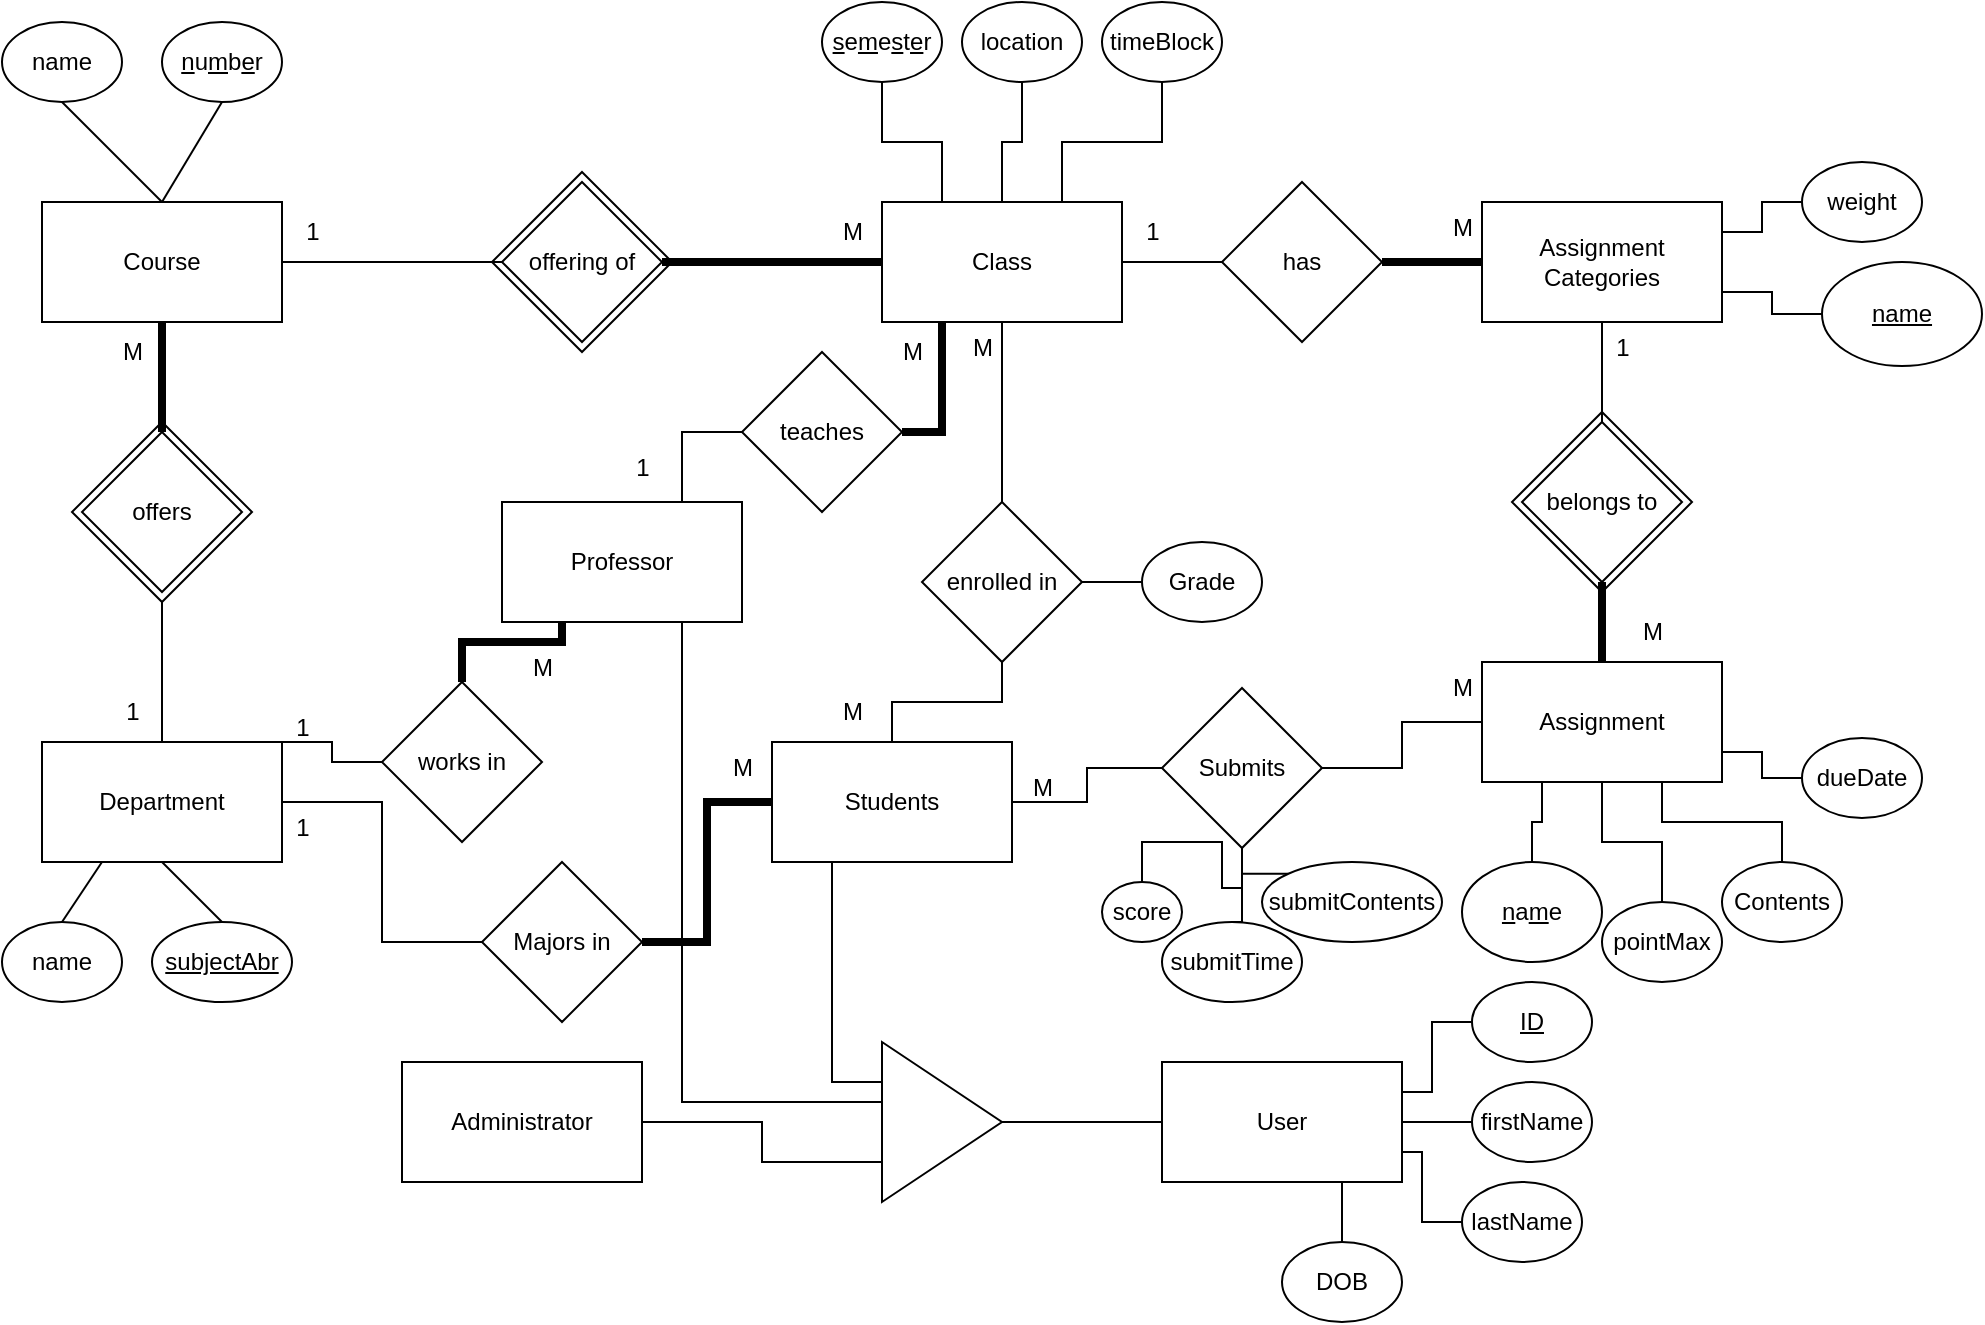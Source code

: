<mxfile version="21.3.7" type="github">
  <diagram name="Page-1" id="xRLUyUIMnr9OEgLrwgXi">
    <mxGraphModel dx="1363" dy="917" grid="1" gridSize="10" guides="1" tooltips="1" connect="1" arrows="1" fold="1" page="1" pageScale="1" pageWidth="1100" pageHeight="850" math="0" shadow="0">
      <root>
        <mxCell id="0" />
        <mxCell id="1" parent="0" />
        <mxCell id="y1rRgEqODbrE1-zOls_D-131" value="" style="rhombus;whiteSpace=wrap;html=1;" vertex="1" parent="1">
          <mxGeometry x="845" y="295" width="90" height="90" as="geometry" />
        </mxCell>
        <mxCell id="y1rRgEqODbrE1-zOls_D-21" value="" style="rhombus;whiteSpace=wrap;html=1;" vertex="1" parent="1">
          <mxGeometry x="335" y="175" width="90" height="90" as="geometry" />
        </mxCell>
        <mxCell id="y1rRgEqODbrE1-zOls_D-16" value="" style="rhombus;whiteSpace=wrap;html=1;" vertex="1" parent="1">
          <mxGeometry x="125" y="300" width="90" height="90" as="geometry" />
        </mxCell>
        <mxCell id="y1rRgEqODbrE1-zOls_D-40" style="edgeStyle=orthogonalEdgeStyle;rounded=0;orthogonalLoop=1;jettySize=auto;html=1;exitX=1;exitY=0;exitDx=0;exitDy=0;entryX=0;entryY=0.5;entryDx=0;entryDy=0;endArrow=none;endFill=0;" edge="1" parent="1" source="y1rRgEqODbrE1-zOls_D-1" target="y1rRgEqODbrE1-zOls_D-39">
          <mxGeometry relative="1" as="geometry">
            <Array as="points">
              <mxPoint x="255" y="460" />
              <mxPoint x="255" y="470" />
            </Array>
          </mxGeometry>
        </mxCell>
        <mxCell id="y1rRgEqODbrE1-zOls_D-1" value="&lt;div&gt;Department&lt;/div&gt;" style="rounded=0;whiteSpace=wrap;html=1;" vertex="1" parent="1">
          <mxGeometry x="110" y="460" width="120" height="60" as="geometry" />
        </mxCell>
        <mxCell id="y1rRgEqODbrE1-zOls_D-2" value="name" style="ellipse;whiteSpace=wrap;html=1;" vertex="1" parent="1">
          <mxGeometry x="90" y="550" width="60" height="40" as="geometry" />
        </mxCell>
        <mxCell id="y1rRgEqODbrE1-zOls_D-3" value="&lt;u&gt;subjectAbr&lt;/u&gt;" style="ellipse;whiteSpace=wrap;html=1;" vertex="1" parent="1">
          <mxGeometry x="165" y="550" width="70" height="40" as="geometry" />
        </mxCell>
        <mxCell id="y1rRgEqODbrE1-zOls_D-4" value="" style="endArrow=none;html=1;rounded=0;entryX=0.25;entryY=1;entryDx=0;entryDy=0;exitX=0.5;exitY=0;exitDx=0;exitDy=0;" edge="1" parent="1" source="y1rRgEqODbrE1-zOls_D-2" target="y1rRgEqODbrE1-zOls_D-1">
          <mxGeometry width="50" height="50" relative="1" as="geometry">
            <mxPoint x="35" y="560" as="sourcePoint" />
            <mxPoint x="85" y="510" as="targetPoint" />
          </mxGeometry>
        </mxCell>
        <mxCell id="y1rRgEqODbrE1-zOls_D-5" value="" style="endArrow=none;html=1;rounded=0;exitX=0.5;exitY=0;exitDx=0;exitDy=0;entryX=0.5;entryY=1;entryDx=0;entryDy=0;" edge="1" parent="1" source="y1rRgEqODbrE1-zOls_D-3" target="y1rRgEqODbrE1-zOls_D-1">
          <mxGeometry width="50" height="50" relative="1" as="geometry">
            <mxPoint x="235" y="570" as="sourcePoint" />
            <mxPoint x="285" y="520" as="targetPoint" />
          </mxGeometry>
        </mxCell>
        <mxCell id="y1rRgEqODbrE1-zOls_D-19" style="edgeStyle=orthogonalEdgeStyle;rounded=0;orthogonalLoop=1;jettySize=auto;html=1;exitX=1;exitY=0.5;exitDx=0;exitDy=0;entryX=0;entryY=0.5;entryDx=0;entryDy=0;endArrow=none;endFill=0;" edge="1" parent="1" source="y1rRgEqODbrE1-zOls_D-6" target="y1rRgEqODbrE1-zOls_D-18">
          <mxGeometry relative="1" as="geometry" />
        </mxCell>
        <mxCell id="y1rRgEqODbrE1-zOls_D-6" value="Course" style="rounded=0;whiteSpace=wrap;html=1;" vertex="1" parent="1">
          <mxGeometry x="110" y="190" width="120" height="60" as="geometry" />
        </mxCell>
        <mxCell id="y1rRgEqODbrE1-zOls_D-7" value="name" style="ellipse;whiteSpace=wrap;html=1;" vertex="1" parent="1">
          <mxGeometry x="90" y="100" width="60" height="40" as="geometry" />
        </mxCell>
        <mxCell id="y1rRgEqODbrE1-zOls_D-8" value="&lt;u&gt;n&lt;/u&gt;u&lt;u&gt;m&lt;/u&gt;b&lt;u&gt;e&lt;/u&gt;r" style="ellipse;whiteSpace=wrap;html=1;" vertex="1" parent="1">
          <mxGeometry x="170" y="100" width="60" height="40" as="geometry" />
        </mxCell>
        <mxCell id="y1rRgEqODbrE1-zOls_D-9" value="" style="endArrow=none;html=1;rounded=0;entryX=0.5;entryY=1;entryDx=0;entryDy=0;exitX=0.5;exitY=0;exitDx=0;exitDy=0;" edge="1" parent="1" source="y1rRgEqODbrE1-zOls_D-6" target="y1rRgEqODbrE1-zOls_D-7">
          <mxGeometry width="50" height="50" relative="1" as="geometry">
            <mxPoint x="40" y="220" as="sourcePoint" />
            <mxPoint x="90" y="170" as="targetPoint" />
          </mxGeometry>
        </mxCell>
        <mxCell id="y1rRgEqODbrE1-zOls_D-10" value="" style="endArrow=none;html=1;rounded=0;entryX=0.5;entryY=1;entryDx=0;entryDy=0;exitX=0.5;exitY=0;exitDx=0;exitDy=0;" edge="1" parent="1" source="y1rRgEqODbrE1-zOls_D-6" target="y1rRgEqODbrE1-zOls_D-8">
          <mxGeometry width="50" height="50" relative="1" as="geometry">
            <mxPoint x="310" y="340" as="sourcePoint" />
            <mxPoint x="360" y="290" as="targetPoint" />
          </mxGeometry>
        </mxCell>
        <mxCell id="y1rRgEqODbrE1-zOls_D-11" value="offers" style="rhombus;whiteSpace=wrap;html=1;" vertex="1" parent="1">
          <mxGeometry x="130" y="305" width="80" height="80" as="geometry" />
        </mxCell>
        <mxCell id="y1rRgEqODbrE1-zOls_D-12" value="" style="endArrow=none;html=1;rounded=0;exitX=0.5;exitY=0;exitDx=0;exitDy=0;entryX=0.5;entryY=1;entryDx=0;entryDy=0;" edge="1" parent="1" source="y1rRgEqODbrE1-zOls_D-1" target="y1rRgEqODbrE1-zOls_D-16">
          <mxGeometry width="50" height="50" relative="1" as="geometry">
            <mxPoint x="175" y="480" as="sourcePoint" />
            <mxPoint x="170" y="430" as="targetPoint" />
          </mxGeometry>
        </mxCell>
        <mxCell id="y1rRgEqODbrE1-zOls_D-13" value="" style="endArrow=none;html=1;rounded=0;entryX=0.5;entryY=1;entryDx=0;entryDy=0;exitX=0.5;exitY=0;exitDx=0;exitDy=0;strokeWidth=4;" edge="1" parent="1" source="y1rRgEqODbrE1-zOls_D-11" target="y1rRgEqODbrE1-zOls_D-6">
          <mxGeometry width="50" height="50" relative="1" as="geometry">
            <mxPoint x="285" y="290" as="sourcePoint" />
            <mxPoint x="225" y="380" as="targetPoint" />
          </mxGeometry>
        </mxCell>
        <mxCell id="y1rRgEqODbrE1-zOls_D-14" value="M" style="text;html=1;align=center;verticalAlign=middle;resizable=0;points=[];autosize=1;strokeColor=none;fillColor=none;" vertex="1" parent="1">
          <mxGeometry x="140" y="250" width="30" height="30" as="geometry" />
        </mxCell>
        <mxCell id="y1rRgEqODbrE1-zOls_D-15" value="1" style="text;html=1;align=center;verticalAlign=middle;resizable=0;points=[];autosize=1;strokeColor=none;fillColor=none;" vertex="1" parent="1">
          <mxGeometry x="140" y="430" width="30" height="30" as="geometry" />
        </mxCell>
        <mxCell id="y1rRgEqODbrE1-zOls_D-55" style="edgeStyle=orthogonalEdgeStyle;rounded=0;orthogonalLoop=1;jettySize=auto;html=1;exitX=0.5;exitY=1;exitDx=0;exitDy=0;entryX=0.5;entryY=0;entryDx=0;entryDy=0;endArrow=none;endFill=0;" edge="1" parent="1" source="y1rRgEqODbrE1-zOls_D-17" target="y1rRgEqODbrE1-zOls_D-54">
          <mxGeometry relative="1" as="geometry" />
        </mxCell>
        <mxCell id="y1rRgEqODbrE1-zOls_D-17" value="Class" style="rounded=0;whiteSpace=wrap;html=1;" vertex="1" parent="1">
          <mxGeometry x="530" y="190" width="120" height="60" as="geometry" />
        </mxCell>
        <mxCell id="y1rRgEqODbrE1-zOls_D-20" style="edgeStyle=orthogonalEdgeStyle;rounded=0;orthogonalLoop=1;jettySize=auto;html=1;exitX=1;exitY=0.5;exitDx=0;exitDy=0;endArrow=none;endFill=0;entryX=0;entryY=0.5;entryDx=0;entryDy=0;strokeWidth=4;" edge="1" parent="1" source="y1rRgEqODbrE1-zOls_D-18" target="y1rRgEqODbrE1-zOls_D-17">
          <mxGeometry relative="1" as="geometry">
            <mxPoint x="495" y="218" as="targetPoint" />
          </mxGeometry>
        </mxCell>
        <mxCell id="y1rRgEqODbrE1-zOls_D-18" value="offering of" style="rhombus;whiteSpace=wrap;html=1;" vertex="1" parent="1">
          <mxGeometry x="340" y="180" width="80" height="80" as="geometry" />
        </mxCell>
        <mxCell id="y1rRgEqODbrE1-zOls_D-22" value="1" style="text;html=1;align=center;verticalAlign=middle;resizable=0;points=[];autosize=1;strokeColor=none;fillColor=none;" vertex="1" parent="1">
          <mxGeometry x="230" y="190" width="30" height="30" as="geometry" />
        </mxCell>
        <mxCell id="y1rRgEqODbrE1-zOls_D-23" value="M" style="text;html=1;align=center;verticalAlign=middle;resizable=0;points=[];autosize=1;strokeColor=none;fillColor=none;" vertex="1" parent="1">
          <mxGeometry x="500" y="190" width="30" height="30" as="geometry" />
        </mxCell>
        <mxCell id="y1rRgEqODbrE1-zOls_D-70" style="edgeStyle=orthogonalEdgeStyle;rounded=0;orthogonalLoop=1;jettySize=auto;html=1;exitX=0.5;exitY=1;exitDx=0;exitDy=0;entryX=0.25;entryY=0;entryDx=0;entryDy=0;endArrow=none;endFill=0;" edge="1" parent="1" source="y1rRgEqODbrE1-zOls_D-24" target="y1rRgEqODbrE1-zOls_D-17">
          <mxGeometry relative="1" as="geometry" />
        </mxCell>
        <mxCell id="y1rRgEqODbrE1-zOls_D-24" value="&lt;u&gt;s&lt;/u&gt;e&lt;u&gt;m&lt;/u&gt;e&lt;u&gt;s&lt;/u&gt;t&lt;u&gt;e&lt;/u&gt;r" style="ellipse;whiteSpace=wrap;html=1;" vertex="1" parent="1">
          <mxGeometry x="500" y="90" width="60" height="40" as="geometry" />
        </mxCell>
        <mxCell id="y1rRgEqODbrE1-zOls_D-72" style="edgeStyle=orthogonalEdgeStyle;rounded=0;orthogonalLoop=1;jettySize=auto;html=1;exitX=0.5;exitY=1;exitDx=0;exitDy=0;entryX=0.5;entryY=0;entryDx=0;entryDy=0;endArrow=none;endFill=0;" edge="1" parent="1" source="y1rRgEqODbrE1-zOls_D-25" target="y1rRgEqODbrE1-zOls_D-17">
          <mxGeometry relative="1" as="geometry" />
        </mxCell>
        <mxCell id="y1rRgEqODbrE1-zOls_D-25" value="location" style="ellipse;whiteSpace=wrap;html=1;" vertex="1" parent="1">
          <mxGeometry x="570" y="90" width="60" height="40" as="geometry" />
        </mxCell>
        <mxCell id="y1rRgEqODbrE1-zOls_D-74" style="edgeStyle=orthogonalEdgeStyle;rounded=0;orthogonalLoop=1;jettySize=auto;html=1;exitX=0.5;exitY=1;exitDx=0;exitDy=0;entryX=0.75;entryY=0;entryDx=0;entryDy=0;endArrow=none;endFill=0;" edge="1" parent="1" source="y1rRgEqODbrE1-zOls_D-26" target="y1rRgEqODbrE1-zOls_D-17">
          <mxGeometry relative="1" as="geometry" />
        </mxCell>
        <mxCell id="y1rRgEqODbrE1-zOls_D-26" value="timeBlock" style="ellipse;whiteSpace=wrap;html=1;" vertex="1" parent="1">
          <mxGeometry x="640" y="90" width="60" height="40" as="geometry" />
        </mxCell>
        <mxCell id="y1rRgEqODbrE1-zOls_D-47" style="edgeStyle=orthogonalEdgeStyle;rounded=0;orthogonalLoop=1;jettySize=auto;html=1;exitX=0.75;exitY=0;exitDx=0;exitDy=0;entryX=0;entryY=0.5;entryDx=0;entryDy=0;endArrow=none;endFill=0;" edge="1" parent="1" source="y1rRgEqODbrE1-zOls_D-37" target="y1rRgEqODbrE1-zOls_D-46">
          <mxGeometry relative="1" as="geometry" />
        </mxCell>
        <mxCell id="y1rRgEqODbrE1-zOls_D-37" value="Professor" style="rounded=0;whiteSpace=wrap;html=1;" vertex="1" parent="1">
          <mxGeometry x="340" y="340" width="120" height="60" as="geometry" />
        </mxCell>
        <mxCell id="y1rRgEqODbrE1-zOls_D-41" style="edgeStyle=orthogonalEdgeStyle;rounded=0;orthogonalLoop=1;jettySize=auto;html=1;exitX=0.5;exitY=0;exitDx=0;exitDy=0;entryX=0.25;entryY=1;entryDx=0;entryDy=0;endArrow=none;endFill=0;strokeWidth=4;" edge="1" parent="1" source="y1rRgEqODbrE1-zOls_D-39" target="y1rRgEqODbrE1-zOls_D-37">
          <mxGeometry relative="1" as="geometry" />
        </mxCell>
        <mxCell id="y1rRgEqODbrE1-zOls_D-39" value="works in" style="rhombus;whiteSpace=wrap;html=1;" vertex="1" parent="1">
          <mxGeometry x="280" y="430" width="80" height="80" as="geometry" />
        </mxCell>
        <mxCell id="y1rRgEqODbrE1-zOls_D-42" value="M" style="text;html=1;align=center;verticalAlign=middle;resizable=0;points=[];autosize=1;strokeColor=none;fillColor=none;" vertex="1" parent="1">
          <mxGeometry x="345" y="408" width="30" height="30" as="geometry" />
        </mxCell>
        <mxCell id="y1rRgEqODbrE1-zOls_D-43" value="1" style="text;html=1;align=center;verticalAlign=middle;resizable=0;points=[];autosize=1;strokeColor=none;fillColor=none;" vertex="1" parent="1">
          <mxGeometry x="225" y="438" width="30" height="30" as="geometry" />
        </mxCell>
        <mxCell id="y1rRgEqODbrE1-zOls_D-52" style="edgeStyle=orthogonalEdgeStyle;rounded=0;orthogonalLoop=1;jettySize=auto;html=1;exitX=1;exitY=0.5;exitDx=0;exitDy=0;entryX=0.25;entryY=1;entryDx=0;entryDy=0;endArrow=none;endFill=0;strokeWidth=4;" edge="1" parent="1" source="y1rRgEqODbrE1-zOls_D-46" target="y1rRgEqODbrE1-zOls_D-17">
          <mxGeometry relative="1" as="geometry" />
        </mxCell>
        <mxCell id="y1rRgEqODbrE1-zOls_D-46" value="teaches" style="rhombus;whiteSpace=wrap;html=1;" vertex="1" parent="1">
          <mxGeometry x="460" y="265" width="80" height="80" as="geometry" />
        </mxCell>
        <mxCell id="y1rRgEqODbrE1-zOls_D-49" value="1" style="text;html=1;align=center;verticalAlign=middle;resizable=0;points=[];autosize=1;strokeColor=none;fillColor=none;" vertex="1" parent="1">
          <mxGeometry x="395" y="308" width="30" height="30" as="geometry" />
        </mxCell>
        <mxCell id="y1rRgEqODbrE1-zOls_D-53" value="M" style="text;html=1;align=center;verticalAlign=middle;resizable=0;points=[];autosize=1;strokeColor=none;fillColor=none;" vertex="1" parent="1">
          <mxGeometry x="530" y="250" width="30" height="30" as="geometry" />
        </mxCell>
        <mxCell id="y1rRgEqODbrE1-zOls_D-57" style="edgeStyle=orthogonalEdgeStyle;rounded=0;orthogonalLoop=1;jettySize=auto;html=1;exitX=0.5;exitY=1;exitDx=0;exitDy=0;entryX=0.5;entryY=0;entryDx=0;entryDy=0;endArrow=none;endFill=0;" edge="1" parent="1" source="y1rRgEqODbrE1-zOls_D-54" target="y1rRgEqODbrE1-zOls_D-56">
          <mxGeometry relative="1" as="geometry" />
        </mxCell>
        <mxCell id="y1rRgEqODbrE1-zOls_D-54" value="enrolled in" style="rhombus;whiteSpace=wrap;html=1;" vertex="1" parent="1">
          <mxGeometry x="550" y="340" width="80" height="80" as="geometry" />
        </mxCell>
        <mxCell id="y1rRgEqODbrE1-zOls_D-104" style="edgeStyle=orthogonalEdgeStyle;rounded=0;orthogonalLoop=1;jettySize=auto;html=1;exitX=1;exitY=0.5;exitDx=0;exitDy=0;entryX=0;entryY=0.5;entryDx=0;entryDy=0;endArrow=none;endFill=0;" edge="1" parent="1" source="y1rRgEqODbrE1-zOls_D-56" target="y1rRgEqODbrE1-zOls_D-103">
          <mxGeometry relative="1" as="geometry" />
        </mxCell>
        <mxCell id="y1rRgEqODbrE1-zOls_D-56" value="&lt;div&gt;Students&lt;/div&gt;" style="rounded=0;whiteSpace=wrap;html=1;" vertex="1" parent="1">
          <mxGeometry x="475" y="460" width="120" height="60" as="geometry" />
        </mxCell>
        <mxCell id="y1rRgEqODbrE1-zOls_D-59" style="edgeStyle=orthogonalEdgeStyle;rounded=0;orthogonalLoop=1;jettySize=auto;html=1;exitX=0;exitY=0.5;exitDx=0;exitDy=0;entryX=1;entryY=0.5;entryDx=0;entryDy=0;endArrow=none;endFill=0;" edge="1" parent="1" source="y1rRgEqODbrE1-zOls_D-58" target="y1rRgEqODbrE1-zOls_D-54">
          <mxGeometry relative="1" as="geometry" />
        </mxCell>
        <mxCell id="y1rRgEqODbrE1-zOls_D-58" value="Grade" style="ellipse;whiteSpace=wrap;html=1;" vertex="1" parent="1">
          <mxGeometry x="660" y="360" width="60" height="40" as="geometry" />
        </mxCell>
        <mxCell id="y1rRgEqODbrE1-zOls_D-60" value="M" style="text;html=1;align=center;verticalAlign=middle;resizable=0;points=[];autosize=1;strokeColor=none;fillColor=none;" vertex="1" parent="1">
          <mxGeometry x="565" y="248" width="30" height="30" as="geometry" />
        </mxCell>
        <mxCell id="y1rRgEqODbrE1-zOls_D-61" value="M" style="text;html=1;align=center;verticalAlign=middle;resizable=0;points=[];autosize=1;strokeColor=none;fillColor=none;" vertex="1" parent="1">
          <mxGeometry x="500" y="430" width="30" height="30" as="geometry" />
        </mxCell>
        <mxCell id="y1rRgEqODbrE1-zOls_D-62" value="Assignment Categories" style="rounded=0;whiteSpace=wrap;html=1;" vertex="1" parent="1">
          <mxGeometry x="830" y="190" width="120" height="60" as="geometry" />
        </mxCell>
        <mxCell id="y1rRgEqODbrE1-zOls_D-67" style="edgeStyle=orthogonalEdgeStyle;rounded=0;orthogonalLoop=1;jettySize=auto;html=1;exitX=0;exitY=0.5;exitDx=0;exitDy=0;entryX=1;entryY=0.25;entryDx=0;entryDy=0;endArrow=none;endFill=0;" edge="1" parent="1" source="y1rRgEqODbrE1-zOls_D-64" target="y1rRgEqODbrE1-zOls_D-62">
          <mxGeometry relative="1" as="geometry" />
        </mxCell>
        <mxCell id="y1rRgEqODbrE1-zOls_D-64" value="weight" style="ellipse;whiteSpace=wrap;html=1;" vertex="1" parent="1">
          <mxGeometry x="990" y="170" width="60" height="40" as="geometry" />
        </mxCell>
        <mxCell id="y1rRgEqODbrE1-zOls_D-77" style="edgeStyle=orthogonalEdgeStyle;rounded=0;orthogonalLoop=1;jettySize=auto;html=1;exitX=0;exitY=0.5;exitDx=0;exitDy=0;entryX=1;entryY=0.5;entryDx=0;entryDy=0;endArrow=none;endFill=0;" edge="1" parent="1" source="y1rRgEqODbrE1-zOls_D-75" target="y1rRgEqODbrE1-zOls_D-17">
          <mxGeometry relative="1" as="geometry" />
        </mxCell>
        <mxCell id="y1rRgEqODbrE1-zOls_D-78" style="edgeStyle=orthogonalEdgeStyle;rounded=0;orthogonalLoop=1;jettySize=auto;html=1;exitX=1;exitY=0.5;exitDx=0;exitDy=0;entryX=0;entryY=0.5;entryDx=0;entryDy=0;endArrow=none;endFill=0;strokeWidth=4;" edge="1" parent="1" source="y1rRgEqODbrE1-zOls_D-75" target="y1rRgEqODbrE1-zOls_D-62">
          <mxGeometry relative="1" as="geometry" />
        </mxCell>
        <mxCell id="y1rRgEqODbrE1-zOls_D-75" value="has" style="rhombus;whiteSpace=wrap;html=1;" vertex="1" parent="1">
          <mxGeometry x="700" y="180" width="80" height="80" as="geometry" />
        </mxCell>
        <mxCell id="y1rRgEqODbrE1-zOls_D-79" value="M" style="text;html=1;align=center;verticalAlign=middle;resizable=0;points=[];autosize=1;strokeColor=none;fillColor=none;strokeWidth=3;" vertex="1" parent="1">
          <mxGeometry x="805" y="188" width="30" height="30" as="geometry" />
        </mxCell>
        <mxCell id="y1rRgEqODbrE1-zOls_D-80" value="1" style="text;html=1;align=center;verticalAlign=middle;resizable=0;points=[];autosize=1;strokeColor=none;fillColor=none;" vertex="1" parent="1">
          <mxGeometry x="650" y="190" width="30" height="30" as="geometry" />
        </mxCell>
        <mxCell id="y1rRgEqODbrE1-zOls_D-82" style="edgeStyle=orthogonalEdgeStyle;rounded=0;orthogonalLoop=1;jettySize=auto;html=1;exitX=1;exitY=0.5;exitDx=0;exitDy=0;entryX=0;entryY=0.5;entryDx=0;entryDy=0;endArrow=none;endFill=0;strokeWidth=4;" edge="1" parent="1" source="y1rRgEqODbrE1-zOls_D-81" target="y1rRgEqODbrE1-zOls_D-56">
          <mxGeometry relative="1" as="geometry" />
        </mxCell>
        <mxCell id="y1rRgEqODbrE1-zOls_D-83" style="edgeStyle=orthogonalEdgeStyle;rounded=0;orthogonalLoop=1;jettySize=auto;html=1;exitX=0;exitY=0.5;exitDx=0;exitDy=0;entryX=1;entryY=0.5;entryDx=0;entryDy=0;endArrow=none;endFill=0;" edge="1" parent="1" source="y1rRgEqODbrE1-zOls_D-81" target="y1rRgEqODbrE1-zOls_D-1">
          <mxGeometry relative="1" as="geometry" />
        </mxCell>
        <mxCell id="y1rRgEqODbrE1-zOls_D-81" value="Majors in" style="rhombus;whiteSpace=wrap;html=1;" vertex="1" parent="1">
          <mxGeometry x="330" y="520" width="80" height="80" as="geometry" />
        </mxCell>
        <mxCell id="y1rRgEqODbrE1-zOls_D-84" value="M" style="text;html=1;align=center;verticalAlign=middle;resizable=0;points=[];autosize=1;strokeColor=none;fillColor=none;" vertex="1" parent="1">
          <mxGeometry x="445" y="458" width="30" height="30" as="geometry" />
        </mxCell>
        <mxCell id="y1rRgEqODbrE1-zOls_D-85" value="1" style="text;html=1;align=center;verticalAlign=middle;resizable=0;points=[];autosize=1;strokeColor=none;fillColor=none;" vertex="1" parent="1">
          <mxGeometry x="225" y="488" width="30" height="30" as="geometry" />
        </mxCell>
        <mxCell id="y1rRgEqODbrE1-zOls_D-87" style="edgeStyle=orthogonalEdgeStyle;rounded=0;orthogonalLoop=1;jettySize=auto;html=1;exitX=0.5;exitY=0;exitDx=0;exitDy=0;entryX=0.5;entryY=1;entryDx=0;entryDy=0;endArrow=none;endFill=0;" edge="1" parent="1" source="y1rRgEqODbrE1-zOls_D-86" target="y1rRgEqODbrE1-zOls_D-62">
          <mxGeometry relative="1" as="geometry" />
        </mxCell>
        <mxCell id="y1rRgEqODbrE1-zOls_D-89" value="" style="edgeStyle=orthogonalEdgeStyle;rounded=0;orthogonalLoop=1;jettySize=auto;html=1;endArrow=none;endFill=0;strokeWidth=4;" edge="1" parent="1" source="y1rRgEqODbrE1-zOls_D-86" target="y1rRgEqODbrE1-zOls_D-88">
          <mxGeometry relative="1" as="geometry" />
        </mxCell>
        <mxCell id="y1rRgEqODbrE1-zOls_D-86" value="belongs to" style="rhombus;whiteSpace=wrap;html=1;" vertex="1" parent="1">
          <mxGeometry x="850" y="300" width="80" height="80" as="geometry" />
        </mxCell>
        <mxCell id="y1rRgEqODbrE1-zOls_D-88" value="Assignment" style="rounded=0;whiteSpace=wrap;html=1;" vertex="1" parent="1">
          <mxGeometry x="830" y="420" width="120" height="60" as="geometry" />
        </mxCell>
        <mxCell id="y1rRgEqODbrE1-zOls_D-91" value="1" style="text;html=1;align=center;verticalAlign=middle;resizable=0;points=[];autosize=1;strokeColor=none;fillColor=none;" vertex="1" parent="1">
          <mxGeometry x="885" y="248" width="30" height="30" as="geometry" />
        </mxCell>
        <mxCell id="y1rRgEqODbrE1-zOls_D-92" value="M" style="text;html=1;align=center;verticalAlign=middle;resizable=0;points=[];autosize=1;strokeColor=none;fillColor=none;" vertex="1" parent="1">
          <mxGeometry x="900" y="390" width="30" height="30" as="geometry" />
        </mxCell>
        <mxCell id="y1rRgEqODbrE1-zOls_D-99" style="edgeStyle=orthogonalEdgeStyle;rounded=0;orthogonalLoop=1;jettySize=auto;html=1;exitX=0.5;exitY=0;exitDx=0;exitDy=0;entryX=0.25;entryY=1;entryDx=0;entryDy=0;endArrow=none;endFill=0;" edge="1" parent="1" source="y1rRgEqODbrE1-zOls_D-95" target="y1rRgEqODbrE1-zOls_D-88">
          <mxGeometry relative="1" as="geometry" />
        </mxCell>
        <mxCell id="y1rRgEqODbrE1-zOls_D-95" value="&lt;u&gt;n&lt;/u&gt;a&lt;u&gt;m&lt;/u&gt;e" style="ellipse;whiteSpace=wrap;html=1;" vertex="1" parent="1">
          <mxGeometry x="820" y="520" width="70" height="50" as="geometry" />
        </mxCell>
        <mxCell id="y1rRgEqODbrE1-zOls_D-100" style="edgeStyle=orthogonalEdgeStyle;rounded=0;orthogonalLoop=1;jettySize=auto;html=1;exitX=0.5;exitY=0;exitDx=0;exitDy=0;entryX=0.5;entryY=1;entryDx=0;entryDy=0;endArrow=none;endFill=0;" edge="1" parent="1" source="y1rRgEqODbrE1-zOls_D-96" target="y1rRgEqODbrE1-zOls_D-88">
          <mxGeometry relative="1" as="geometry" />
        </mxCell>
        <mxCell id="y1rRgEqODbrE1-zOls_D-96" value="pointMax" style="ellipse;whiteSpace=wrap;html=1;" vertex="1" parent="1">
          <mxGeometry x="890" y="540" width="60" height="40" as="geometry" />
        </mxCell>
        <mxCell id="y1rRgEqODbrE1-zOls_D-101" style="edgeStyle=orthogonalEdgeStyle;rounded=0;orthogonalLoop=1;jettySize=auto;html=1;exitX=0.5;exitY=0;exitDx=0;exitDy=0;entryX=0.75;entryY=1;entryDx=0;entryDy=0;endArrow=none;endFill=0;" edge="1" parent="1" source="y1rRgEqODbrE1-zOls_D-97" target="y1rRgEqODbrE1-zOls_D-88">
          <mxGeometry relative="1" as="geometry" />
        </mxCell>
        <mxCell id="y1rRgEqODbrE1-zOls_D-97" value="Contents" style="ellipse;whiteSpace=wrap;html=1;" vertex="1" parent="1">
          <mxGeometry x="950" y="520" width="60" height="40" as="geometry" />
        </mxCell>
        <mxCell id="y1rRgEqODbrE1-zOls_D-102" style="edgeStyle=orthogonalEdgeStyle;rounded=0;orthogonalLoop=1;jettySize=auto;html=1;exitX=0;exitY=0.5;exitDx=0;exitDy=0;entryX=1;entryY=0.75;entryDx=0;entryDy=0;endArrow=none;endFill=0;" edge="1" parent="1" source="y1rRgEqODbrE1-zOls_D-98" target="y1rRgEqODbrE1-zOls_D-88">
          <mxGeometry relative="1" as="geometry" />
        </mxCell>
        <mxCell id="y1rRgEqODbrE1-zOls_D-98" value="dueDate" style="ellipse;whiteSpace=wrap;html=1;" vertex="1" parent="1">
          <mxGeometry x="990" y="458" width="60" height="40" as="geometry" />
        </mxCell>
        <mxCell id="y1rRgEqODbrE1-zOls_D-105" style="edgeStyle=orthogonalEdgeStyle;rounded=0;orthogonalLoop=1;jettySize=auto;html=1;exitX=1;exitY=0.5;exitDx=0;exitDy=0;entryX=0;entryY=0.5;entryDx=0;entryDy=0;endArrow=none;endFill=0;" edge="1" parent="1" source="y1rRgEqODbrE1-zOls_D-103" target="y1rRgEqODbrE1-zOls_D-88">
          <mxGeometry relative="1" as="geometry" />
        </mxCell>
        <mxCell id="y1rRgEqODbrE1-zOls_D-103" value="Submits" style="rhombus;whiteSpace=wrap;html=1;" vertex="1" parent="1">
          <mxGeometry x="670" y="433" width="80" height="80" as="geometry" />
        </mxCell>
        <mxCell id="y1rRgEqODbrE1-zOls_D-106" value="M" style="text;html=1;align=center;verticalAlign=middle;resizable=0;points=[];autosize=1;strokeColor=none;fillColor=none;" vertex="1" parent="1">
          <mxGeometry x="595" y="468" width="30" height="30" as="geometry" />
        </mxCell>
        <mxCell id="y1rRgEqODbrE1-zOls_D-107" value="M" style="text;html=1;align=center;verticalAlign=middle;resizable=0;points=[];autosize=1;strokeColor=none;fillColor=none;" vertex="1" parent="1">
          <mxGeometry x="805" y="418" width="30" height="30" as="geometry" />
        </mxCell>
        <mxCell id="y1rRgEqODbrE1-zOls_D-109" style="edgeStyle=orthogonalEdgeStyle;rounded=0;orthogonalLoop=1;jettySize=auto;html=1;exitX=0.5;exitY=0;exitDx=0;exitDy=0;entryX=0.5;entryY=1;entryDx=0;entryDy=0;endArrow=none;endFill=0;" edge="1" parent="1" source="y1rRgEqODbrE1-zOls_D-108" target="y1rRgEqODbrE1-zOls_D-103">
          <mxGeometry relative="1" as="geometry" />
        </mxCell>
        <mxCell id="y1rRgEqODbrE1-zOls_D-108" value="submitTime" style="ellipse;whiteSpace=wrap;html=1;" vertex="1" parent="1">
          <mxGeometry x="670" y="550" width="70" height="40" as="geometry" />
        </mxCell>
        <mxCell id="y1rRgEqODbrE1-zOls_D-111" style="edgeStyle=orthogonalEdgeStyle;rounded=0;orthogonalLoop=1;jettySize=auto;html=1;exitX=0.5;exitY=0;exitDx=0;exitDy=0;entryX=0.5;entryY=1;entryDx=0;entryDy=0;endArrow=none;endFill=0;" edge="1" parent="1" source="y1rRgEqODbrE1-zOls_D-110" target="y1rRgEqODbrE1-zOls_D-103">
          <mxGeometry relative="1" as="geometry" />
        </mxCell>
        <mxCell id="y1rRgEqODbrE1-zOls_D-110" value="score" style="ellipse;whiteSpace=wrap;html=1;" vertex="1" parent="1">
          <mxGeometry x="640" y="530" width="40" height="30" as="geometry" />
        </mxCell>
        <mxCell id="y1rRgEqODbrE1-zOls_D-113" style="edgeStyle=orthogonalEdgeStyle;rounded=0;orthogonalLoop=1;jettySize=auto;html=1;exitX=0;exitY=0;exitDx=0;exitDy=0;entryX=0.5;entryY=1;entryDx=0;entryDy=0;endArrow=none;endFill=0;" edge="1" parent="1" source="y1rRgEqODbrE1-zOls_D-112" target="y1rRgEqODbrE1-zOls_D-103">
          <mxGeometry relative="1" as="geometry" />
        </mxCell>
        <mxCell id="y1rRgEqODbrE1-zOls_D-112" value="submitContents" style="ellipse;whiteSpace=wrap;html=1;" vertex="1" parent="1">
          <mxGeometry x="720" y="520" width="90" height="40" as="geometry" />
        </mxCell>
        <mxCell id="y1rRgEqODbrE1-zOls_D-119" style="edgeStyle=orthogonalEdgeStyle;rounded=0;orthogonalLoop=1;jettySize=auto;html=1;exitX=1;exitY=0.5;exitDx=0;exitDy=0;entryX=0;entryY=0.75;entryDx=0;entryDy=0;endArrow=none;endFill=0;" edge="1" parent="1" source="y1rRgEqODbrE1-zOls_D-115" target="y1rRgEqODbrE1-zOls_D-116">
          <mxGeometry relative="1" as="geometry" />
        </mxCell>
        <mxCell id="y1rRgEqODbrE1-zOls_D-115" value="&lt;div&gt;Administrator&lt;/div&gt;" style="rounded=0;whiteSpace=wrap;html=1;" vertex="1" parent="1">
          <mxGeometry x="290" y="620" width="120" height="60" as="geometry" />
        </mxCell>
        <mxCell id="y1rRgEqODbrE1-zOls_D-120" style="edgeStyle=orthogonalEdgeStyle;rounded=0;orthogonalLoop=1;jettySize=auto;html=1;exitX=0;exitY=0.5;exitDx=0;exitDy=0;entryX=0.75;entryY=1;entryDx=0;entryDy=0;endArrow=none;endFill=0;" edge="1" parent="1" source="y1rRgEqODbrE1-zOls_D-116" target="y1rRgEqODbrE1-zOls_D-37">
          <mxGeometry relative="1" as="geometry">
            <Array as="points">
              <mxPoint x="530" y="640" />
              <mxPoint x="430" y="640" />
            </Array>
          </mxGeometry>
        </mxCell>
        <mxCell id="y1rRgEqODbrE1-zOls_D-121" style="edgeStyle=orthogonalEdgeStyle;rounded=0;orthogonalLoop=1;jettySize=auto;html=1;exitX=0;exitY=0.25;exitDx=0;exitDy=0;entryX=0.25;entryY=1;entryDx=0;entryDy=0;endArrow=none;endFill=0;" edge="1" parent="1" source="y1rRgEqODbrE1-zOls_D-116" target="y1rRgEqODbrE1-zOls_D-56">
          <mxGeometry relative="1" as="geometry" />
        </mxCell>
        <mxCell id="y1rRgEqODbrE1-zOls_D-116" value="" style="triangle;whiteSpace=wrap;html=1;" vertex="1" parent="1">
          <mxGeometry x="530" y="610" width="60" height="80" as="geometry" />
        </mxCell>
        <mxCell id="y1rRgEqODbrE1-zOls_D-118" style="edgeStyle=orthogonalEdgeStyle;rounded=0;orthogonalLoop=1;jettySize=auto;html=1;exitX=0;exitY=0.5;exitDx=0;exitDy=0;entryX=1;entryY=0.5;entryDx=0;entryDy=0;endArrow=none;endFill=0;" edge="1" parent="1" source="y1rRgEqODbrE1-zOls_D-117" target="y1rRgEqODbrE1-zOls_D-116">
          <mxGeometry relative="1" as="geometry" />
        </mxCell>
        <mxCell id="y1rRgEqODbrE1-zOls_D-117" value="User" style="rounded=0;whiteSpace=wrap;html=1;" vertex="1" parent="1">
          <mxGeometry x="670" y="620" width="120" height="60" as="geometry" />
        </mxCell>
        <mxCell id="y1rRgEqODbrE1-zOls_D-129" style="edgeStyle=orthogonalEdgeStyle;rounded=0;orthogonalLoop=1;jettySize=auto;html=1;exitX=0;exitY=0.5;exitDx=0;exitDy=0;entryX=1;entryY=0.25;entryDx=0;entryDy=0;endArrow=none;endFill=0;" edge="1" parent="1" source="y1rRgEqODbrE1-zOls_D-122" target="y1rRgEqODbrE1-zOls_D-117">
          <mxGeometry relative="1" as="geometry" />
        </mxCell>
        <mxCell id="y1rRgEqODbrE1-zOls_D-122" value="&lt;u&gt;ID&lt;/u&gt;" style="ellipse;whiteSpace=wrap;html=1;" vertex="1" parent="1">
          <mxGeometry x="825" y="580" width="60" height="40" as="geometry" />
        </mxCell>
        <mxCell id="y1rRgEqODbrE1-zOls_D-128" style="edgeStyle=orthogonalEdgeStyle;rounded=0;orthogonalLoop=1;jettySize=auto;html=1;exitX=0;exitY=0.5;exitDx=0;exitDy=0;entryX=1;entryY=0.5;entryDx=0;entryDy=0;endArrow=none;endFill=0;" edge="1" parent="1" source="y1rRgEqODbrE1-zOls_D-123" target="y1rRgEqODbrE1-zOls_D-117">
          <mxGeometry relative="1" as="geometry" />
        </mxCell>
        <mxCell id="y1rRgEqODbrE1-zOls_D-123" value="firstName" style="ellipse;whiteSpace=wrap;html=1;" vertex="1" parent="1">
          <mxGeometry x="825" y="630" width="60" height="40" as="geometry" />
        </mxCell>
        <mxCell id="y1rRgEqODbrE1-zOls_D-127" style="edgeStyle=orthogonalEdgeStyle;rounded=0;orthogonalLoop=1;jettySize=auto;html=1;exitX=0;exitY=0.5;exitDx=0;exitDy=0;entryX=1;entryY=0.75;entryDx=0;entryDy=0;endArrow=none;endFill=0;" edge="1" parent="1" source="y1rRgEqODbrE1-zOls_D-124" target="y1rRgEqODbrE1-zOls_D-117">
          <mxGeometry relative="1" as="geometry" />
        </mxCell>
        <mxCell id="y1rRgEqODbrE1-zOls_D-124" value="lastName" style="ellipse;whiteSpace=wrap;html=1;" vertex="1" parent="1">
          <mxGeometry x="820" y="680" width="60" height="40" as="geometry" />
        </mxCell>
        <mxCell id="y1rRgEqODbrE1-zOls_D-126" style="edgeStyle=orthogonalEdgeStyle;rounded=0;orthogonalLoop=1;jettySize=auto;html=1;exitX=0.5;exitY=0;exitDx=0;exitDy=0;entryX=0.75;entryY=1;entryDx=0;entryDy=0;endArrow=none;endFill=0;" edge="1" parent="1" source="y1rRgEqODbrE1-zOls_D-125" target="y1rRgEqODbrE1-zOls_D-117">
          <mxGeometry relative="1" as="geometry" />
        </mxCell>
        <mxCell id="y1rRgEqODbrE1-zOls_D-125" value="DOB" style="ellipse;whiteSpace=wrap;html=1;" vertex="1" parent="1">
          <mxGeometry x="730" y="710" width="60" height="40" as="geometry" />
        </mxCell>
        <mxCell id="y1rRgEqODbrE1-zOls_D-133" style="edgeStyle=orthogonalEdgeStyle;rounded=0;orthogonalLoop=1;jettySize=auto;html=1;exitX=0;exitY=0.5;exitDx=0;exitDy=0;entryX=1;entryY=0.75;entryDx=0;entryDy=0;endArrow=none;endFill=0;" edge="1" parent="1" source="y1rRgEqODbrE1-zOls_D-132" target="y1rRgEqODbrE1-zOls_D-62">
          <mxGeometry relative="1" as="geometry" />
        </mxCell>
        <mxCell id="y1rRgEqODbrE1-zOls_D-132" value="&lt;u&gt;name&lt;/u&gt;" style="ellipse;whiteSpace=wrap;html=1;" vertex="1" parent="1">
          <mxGeometry x="1000" y="220" width="80" height="52" as="geometry" />
        </mxCell>
      </root>
    </mxGraphModel>
  </diagram>
</mxfile>
